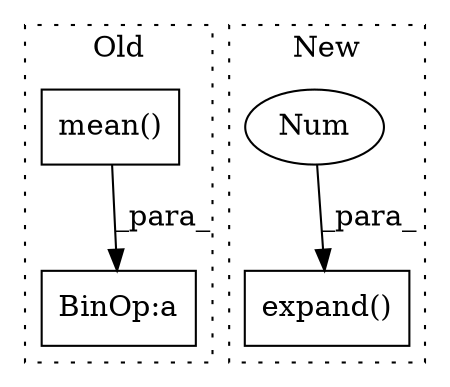 digraph G {
subgraph cluster0 {
1 [label="mean()" a="75" s="8423" l="30" shape="box"];
3 [label="BinOp:a" a="82" s="8651" l="3" shape="box"];
label = "Old";
style="dotted";
}
subgraph cluster1 {
2 [label="expand()" a="75" s="10683,10714" l="21,1" shape="box"];
4 [label="Num" a="76" s="10712" l="2" shape="ellipse"];
label = "New";
style="dotted";
}
1 -> 3 [label="_para_"];
4 -> 2 [label="_para_"];
}